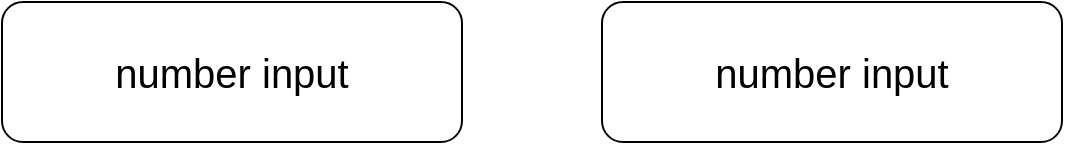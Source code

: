 <mxfile>
    <diagram id="wrXslCgs0iqmOLNGSN5M" name="Page-1">
        <mxGraphModel dx="788" dy="599" grid="1" gridSize="10" guides="1" tooltips="1" connect="1" arrows="1" fold="1" page="1" pageScale="1" pageWidth="850" pageHeight="1100" math="0" shadow="0">
            <root>
                <mxCell id="0"/>
                <mxCell id="1" parent="0"/>
                <mxCell id="2" value="number input" style="rounded=1;whiteSpace=wrap;html=1;hachureGap=4;fontFamily=Helvetica;fontSize=20;" vertex="1" parent="1">
                    <mxGeometry x="70" y="230" width="230" height="70" as="geometry"/>
                </mxCell>
                <mxCell id="3" value="number input" style="rounded=1;whiteSpace=wrap;html=1;hachureGap=4;fontFamily=Helvetica;fontSize=20;" vertex="1" parent="1">
                    <mxGeometry x="370" y="230" width="230" height="70" as="geometry"/>
                </mxCell>
            </root>
        </mxGraphModel>
    </diagram>
</mxfile>